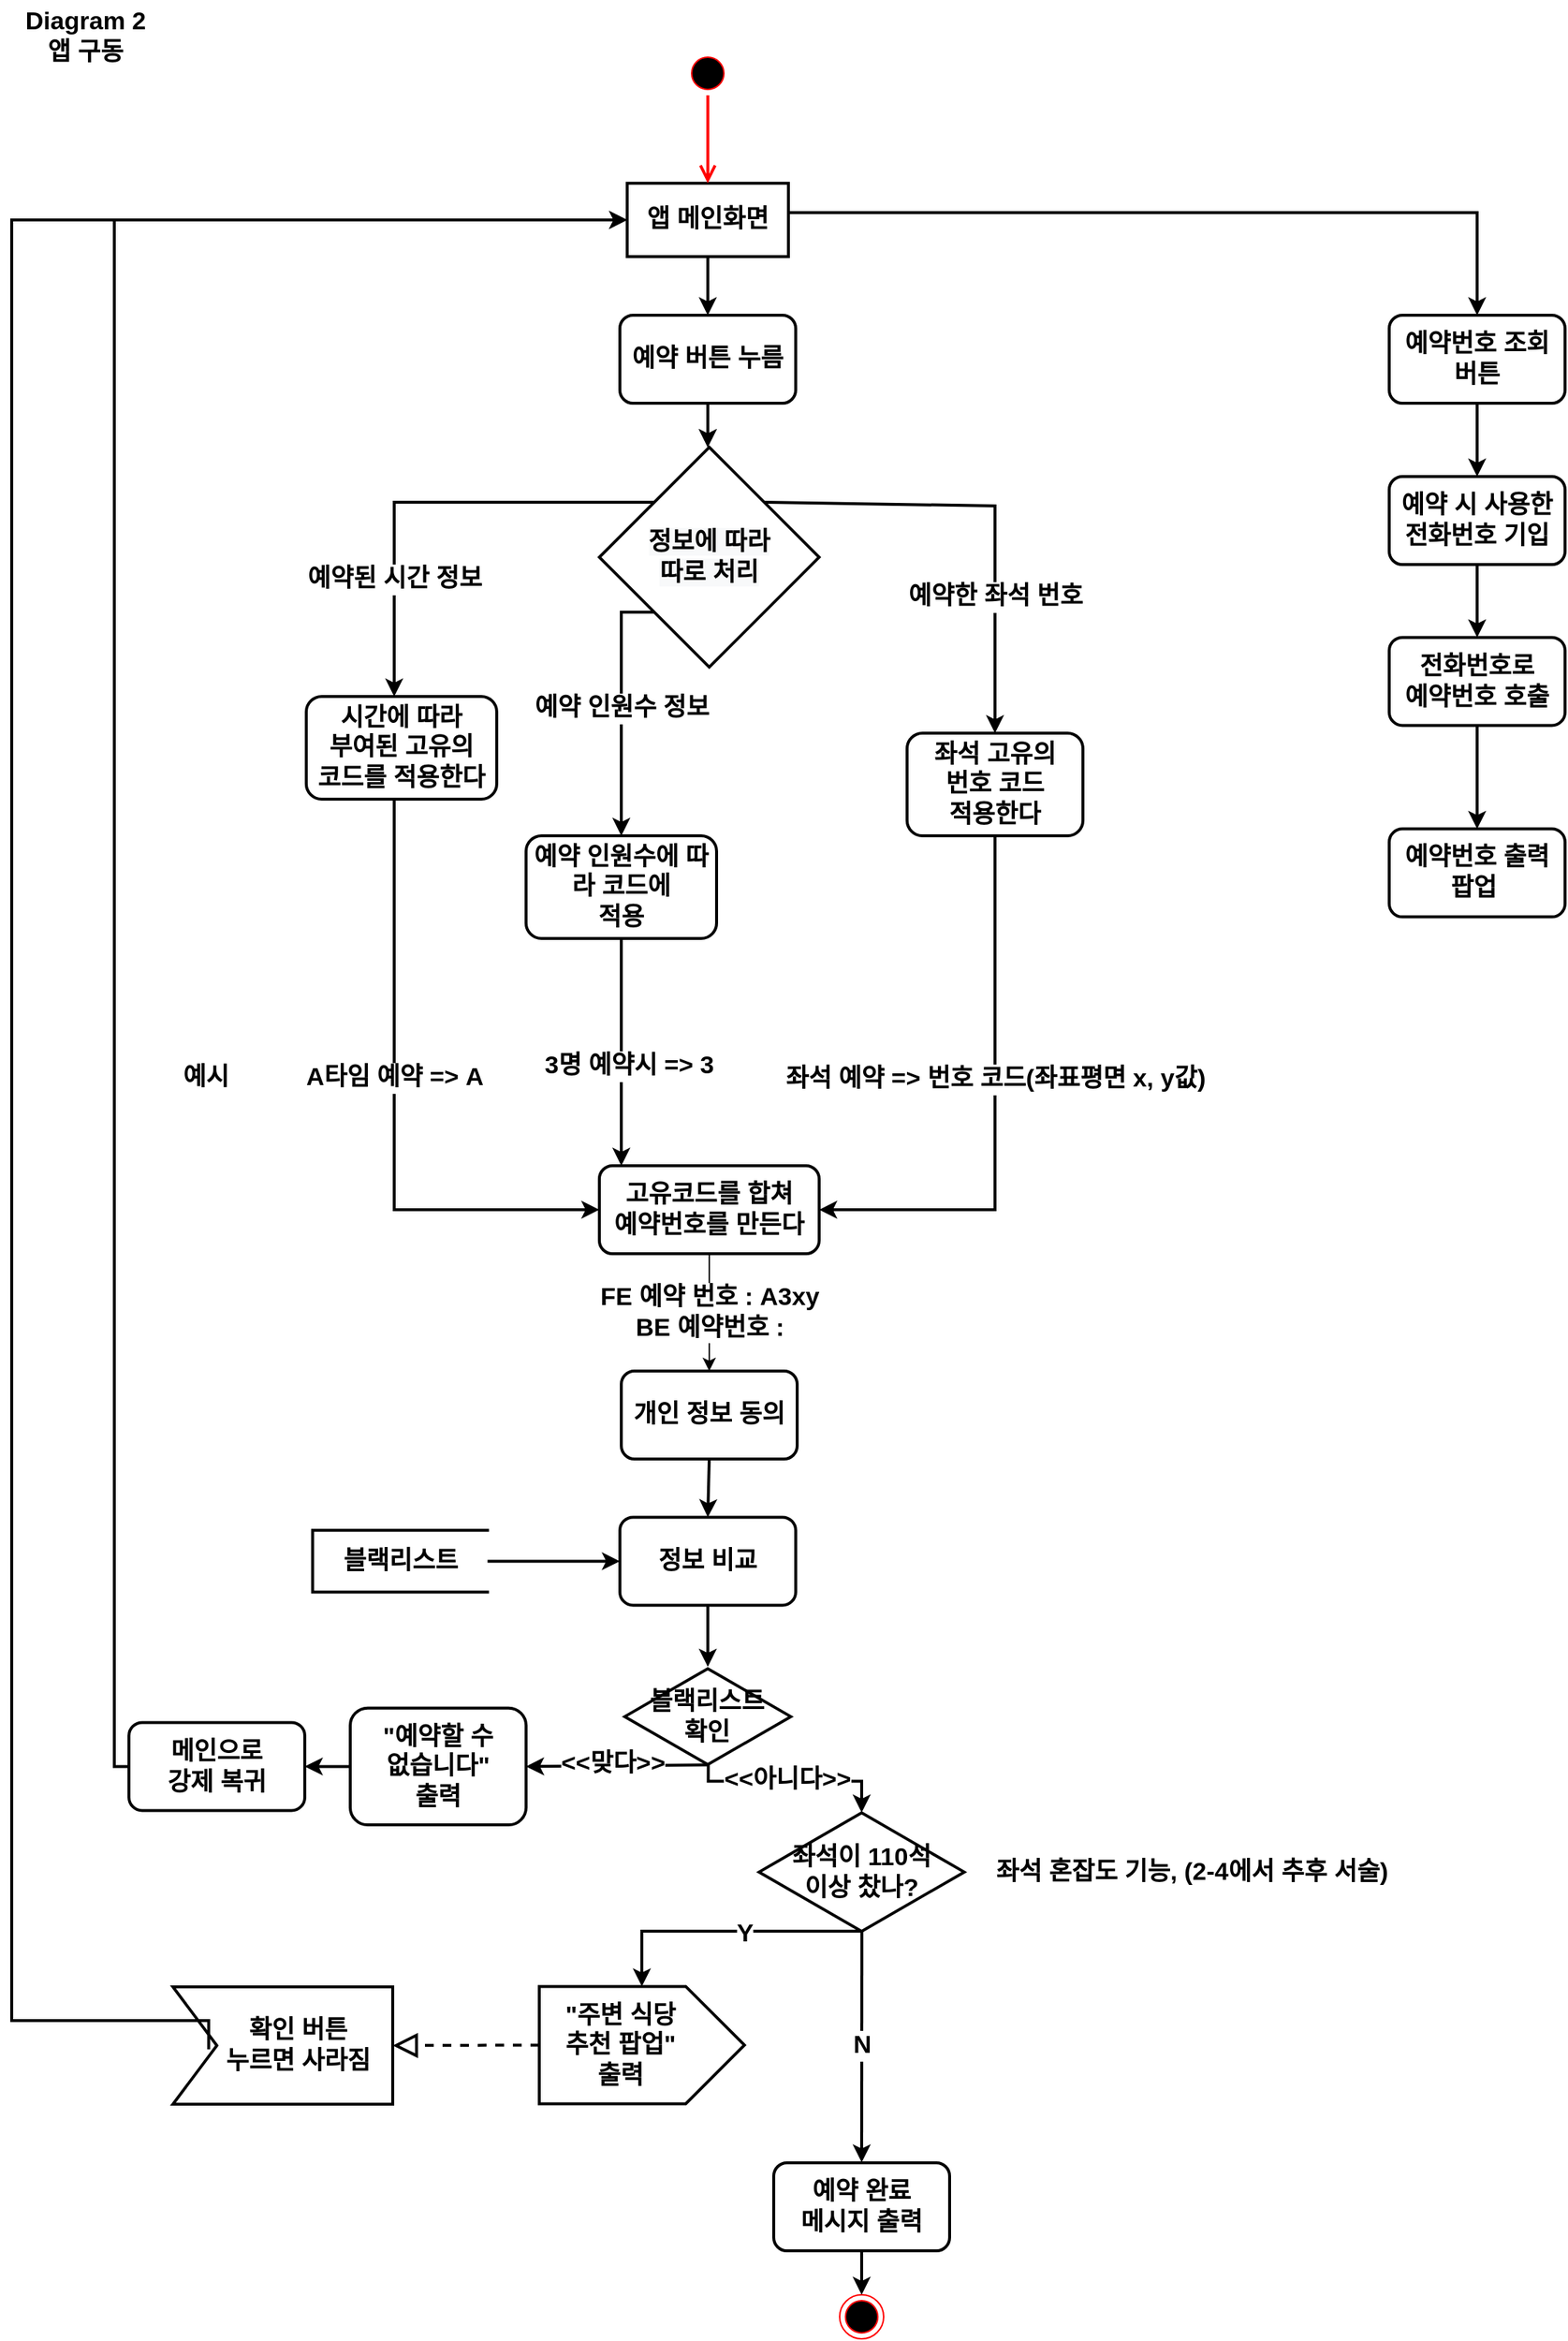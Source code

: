<mxfile version="17.4.5" type="github">
  <diagram id="OXkIRa2-YY4k-pXQrkS8" name="Page-1">
    <mxGraphModel dx="1887" dy="995" grid="1" gridSize="10" guides="1" tooltips="1" connect="1" arrows="1" fold="1" page="1" pageScale="1" pageWidth="827" pageHeight="1169" math="0" shadow="0">
      <root>
        <mxCell id="0" />
        <mxCell id="1" parent="0" />
        <mxCell id="Mc_krjjgkNhKQVEosxgI-1" value="&lt;font style=&quot;font-size: 17px;&quot;&gt;&lt;span style=&quot;font-size: 17px;&quot;&gt;Diagram 2&lt;/span&gt;&lt;br style=&quot;font-size: 17px;&quot;&gt;앱 구동&lt;br style=&quot;font-size: 17px;&quot;&gt;&lt;/font&gt;" style="text;html=1;align=center;verticalAlign=middle;resizable=0;points=[];autosize=1;strokeColor=none;fillColor=none;fontSize=17;fontStyle=1" parent="1" vertex="1">
          <mxGeometry x="70" y="55" width="100" height="50" as="geometry" />
        </mxCell>
        <mxCell id="Mc_krjjgkNhKQVEosxgI-2" value="앱 메인화면" style="rounded=0;whiteSpace=wrap;html=1;fontSize=17;fontStyle=1;strokeWidth=2;" parent="1" vertex="1">
          <mxGeometry x="490" y="180" width="110" height="50" as="geometry" />
        </mxCell>
        <mxCell id="Mc_krjjgkNhKQVEosxgI-7" value="" style="endArrow=classic;html=1;rounded=0;fontSize=17;entryX=0.5;entryY=0;entryDx=0;entryDy=0;exitX=0.5;exitY=1;exitDx=0;exitDy=0;fontStyle=1;strokeWidth=2;" parent="1" source="Mc_krjjgkNhKQVEosxgI-2" edge="1">
          <mxGeometry width="50" height="50" relative="1" as="geometry">
            <mxPoint x="560" y="290" as="sourcePoint" />
            <mxPoint x="545" y="270" as="targetPoint" />
          </mxGeometry>
        </mxCell>
        <mxCell id="Mc_krjjgkNhKQVEosxgI-8" value="" style="endArrow=classic;html=1;rounded=0;fontSize=17;entryX=0.5;entryY=0;entryDx=0;entryDy=0;exitX=0.5;exitY=1;exitDx=0;exitDy=0;fontStyle=1;strokeWidth=2;" parent="1" edge="1">
          <mxGeometry width="50" height="50" relative="1" as="geometry">
            <mxPoint x="545" y="330" as="sourcePoint" />
            <mxPoint x="544.99" y="360" as="targetPoint" />
          </mxGeometry>
        </mxCell>
        <mxCell id="Mc_krjjgkNhKQVEosxgI-9" value="" style="endArrow=classic;html=1;rounded=0;fontSize=17;entryX=0.5;entryY=0;entryDx=0;entryDy=0;exitX=0.5;exitY=1;exitDx=0;exitDy=0;fontStyle=1;startArrow=none;strokeWidth=2;" parent="1" source="3q4-ErVGuZIJLskHHzQT-7" target="3q4-ErVGuZIJLskHHzQT-3" edge="1">
          <mxGeometry width="50" height="50" relative="1" as="geometry">
            <mxPoint x="545" y="950" as="sourcePoint" />
            <mxPoint x="480" y="840" as="targetPoint" />
          </mxGeometry>
        </mxCell>
        <mxCell id="Mc_krjjgkNhKQVEosxgI-11" value="" style="shape=partialRectangle;whiteSpace=wrap;html=1;bottom=1;right=1;left=1;top=0;fillColor=none;routingCenterX=-0.5;fontSize=17;rotation=90;fontStyle=1;strokeWidth=2;" parent="1" vertex="1">
          <mxGeometry x="313.92" y="1060" width="42.18" height="119.38" as="geometry" />
        </mxCell>
        <mxCell id="Mc_krjjgkNhKQVEosxgI-12" value="블랙리스트" style="text;html=1;align=center;verticalAlign=middle;resizable=0;points=[];autosize=1;strokeColor=none;fillColor=none;fontSize=17;fontStyle=1;strokeWidth=2;" parent="1" vertex="1">
          <mxGeometry x="285" y="1104.69" width="100" height="30" as="geometry" />
        </mxCell>
        <mxCell id="Mc_krjjgkNhKQVEosxgI-13" value="" style="endArrow=classic;html=1;rounded=0;fontSize=17;entryX=0;entryY=0.5;entryDx=0;entryDy=0;exitX=0.5;exitY=0;exitDx=0;exitDy=0;fontStyle=1;strokeWidth=2;" parent="1" source="Mc_krjjgkNhKQVEosxgI-11" edge="1">
          <mxGeometry width="50" height="50" relative="1" as="geometry">
            <mxPoint x="410" y="1139.69" as="sourcePoint" />
            <mxPoint x="485" y="1119.69" as="targetPoint" />
          </mxGeometry>
        </mxCell>
        <mxCell id="Mc_krjjgkNhKQVEosxgI-14" value="&lt;div style=&quot;font-size: 17px;&quot;&gt;블랙리스트&lt;/div&gt;&lt;div style=&quot;font-size: 17px;&quot;&gt;확인&lt;/div&gt;" style="html=1;whiteSpace=wrap;aspect=fixed;shape=isoRectangle;fontSize=17;align=center;fontStyle=1;strokeWidth=2;" parent="1" vertex="1">
          <mxGeometry x="488.33" y="1191.69" width="113.33" height="68" as="geometry" />
        </mxCell>
        <mxCell id="Mc_krjjgkNhKQVEosxgI-15" value="&lt;span style=&quot;color: rgb(0 , 0 , 0) ; font-family: &amp;#34;helvetica&amp;#34; ; font-size: 17px ; font-style: normal ; letter-spacing: normal ; text-align: center ; text-indent: 0px ; text-transform: none ; word-spacing: 0px ; display: inline ; float: none&quot;&gt;FE 예약 번호 : A3xy&lt;/span&gt;&lt;br style=&quot;color: rgb(0 , 0 , 0) ; font-family: &amp;#34;helvetica&amp;#34; ; font-size: 17px ; font-style: normal ; letter-spacing: normal ; text-align: center ; text-indent: 0px ; text-transform: none ; word-spacing: 0px&quot;&gt;&lt;span style=&quot;color: rgb(0 , 0 , 0) ; font-family: &amp;#34;helvetica&amp;#34; ; font-size: 17px ; font-style: normal ; letter-spacing: normal ; text-align: center ; text-indent: 0px ; text-transform: none ; word-spacing: 0px ; display: inline ; float: none&quot;&gt;BE 예약번호 :&lt;/span&gt;" style="endArrow=classic;html=1;rounded=0;fontSize=17;exitX=0.5;exitY=1;exitDx=0;exitDy=0;entryX=0.5;entryY=0;entryDx=0;entryDy=0;fontStyle=1" parent="1" source="HhNQKhSK0bE4_6mPql5p-9" target="3q4-ErVGuZIJLskHHzQT-7" edge="1">
          <mxGeometry width="50" height="50" relative="1" as="geometry">
            <mxPoint x="524.99" y="940" as="sourcePoint" />
            <mxPoint x="524.996" y="980" as="targetPoint" />
          </mxGeometry>
        </mxCell>
        <mxCell id="Mc_krjjgkNhKQVEosxgI-16" value="" style="endArrow=classic;html=1;rounded=0;fontSize=17;exitX=0.5;exitY=1;exitDx=0;exitDy=0;fontStyle=1;strokeWidth=2;" parent="1" target="Mc_krjjgkNhKQVEosxgI-14" edge="1">
          <mxGeometry width="50" height="50" relative="1" as="geometry">
            <mxPoint x="545" y="1149.69" as="sourcePoint" />
            <mxPoint x="600" y="1199.69" as="targetPoint" />
          </mxGeometry>
        </mxCell>
        <mxCell id="Mc_krjjgkNhKQVEosxgI-21" value="" style="endArrow=classic;html=1;rounded=0;fontSize=17;entryX=1;entryY=0.5;entryDx=0;entryDy=0;exitX=0;exitY=0.5;exitDx=0;exitDy=0;fontStyle=1;strokeWidth=2;" parent="1" edge="1">
          <mxGeometry width="50" height="50" relative="1" as="geometry">
            <mxPoint x="330" y="1259.69" as="sourcePoint" />
            <mxPoint x="270" y="1259.69" as="targetPoint" />
          </mxGeometry>
        </mxCell>
        <mxCell id="Mc_krjjgkNhKQVEosxgI-22" value="" style="endArrow=classic;html=1;rounded=0;fontSize=17;exitX=0;exitY=0.5;exitDx=0;exitDy=0;entryX=0;entryY=0.5;entryDx=0;entryDy=0;edgeStyle=orthogonalEdgeStyle;fontStyle=1;strokeWidth=2;" parent="1" source="3q4-ErVGuZIJLskHHzQT-5" target="Mc_krjjgkNhKQVEosxgI-2" edge="1">
          <mxGeometry width="50" height="50" relative="1" as="geometry">
            <mxPoint x="40" y="600" as="sourcePoint" />
            <mxPoint x="90" y="550" as="targetPoint" />
          </mxGeometry>
        </mxCell>
        <mxCell id="Mc_krjjgkNhKQVEosxgI-27" value="좌석이 110석&lt;br style=&quot;font-size: 17px;&quot;&gt;이상 찼나?" style="html=1;whiteSpace=wrap;aspect=fixed;shape=isoRectangle;fontSize=17;fontStyle=1;strokeWidth=2;" parent="1" vertex="1">
          <mxGeometry x="580" y="1289.69" width="140" height="84" as="geometry" />
        </mxCell>
        <mxCell id="Mc_krjjgkNhKQVEosxgI-28" value="" style="endArrow=classic;html=1;rounded=0;fontSize=17;entryX=1;entryY=0.5;entryDx=0;entryDy=0;exitX=0.502;exitY=0.984;exitDx=0;exitDy=0;exitPerimeter=0;fontStyle=1;strokeWidth=2;" parent="1" target="3q4-ErVGuZIJLskHHzQT-4" edge="1">
          <mxGeometry width="50" height="50" relative="1" as="geometry">
            <mxPoint x="545.222" y="1258.602" as="sourcePoint" />
            <mxPoint x="420" y="1259.69" as="targetPoint" />
          </mxGeometry>
        </mxCell>
        <mxCell id="Mc_krjjgkNhKQVEosxgI-32" value="&amp;lt;&amp;lt;맞다&amp;gt;&amp;gt;" style="edgeLabel;html=1;align=center;verticalAlign=middle;resizable=0;points=[];fontSize=17;fontStyle=1" parent="Mc_krjjgkNhKQVEosxgI-28" vertex="1" connectable="0">
          <mxGeometry x="-0.166" relative="1" as="geometry">
            <mxPoint x="-13" y="-1" as="offset" />
          </mxGeometry>
        </mxCell>
        <mxCell id="Mc_krjjgkNhKQVEosxgI-31" value="" style="endArrow=classic;html=1;rounded=0;fontSize=17;exitX=0.503;exitY=0.978;exitDx=0;exitDy=0;exitPerimeter=0;edgeStyle=orthogonalEdgeStyle;entryX=0.5;entryY=0.017;entryDx=0;entryDy=0;entryPerimeter=0;fontStyle=1;strokeWidth=2;" parent="1" source="Mc_krjjgkNhKQVEosxgI-14" target="Mc_krjjgkNhKQVEosxgI-27" edge="1">
          <mxGeometry width="50" height="50" relative="1" as="geometry">
            <mxPoint x="603.33" y="1279.69" as="sourcePoint" />
            <mxPoint x="653.33" y="1229.69" as="targetPoint" />
            <Array as="points">
              <mxPoint x="545" y="1269.69" />
              <mxPoint x="650" y="1269.69" />
            </Array>
          </mxGeometry>
        </mxCell>
        <mxCell id="Mc_krjjgkNhKQVEosxgI-33" value="&amp;lt;&amp;lt;아니다&amp;gt;&amp;gt;" style="edgeLabel;html=1;align=center;verticalAlign=middle;resizable=0;points=[];fontSize=17;fontStyle=1" parent="Mc_krjjgkNhKQVEosxgI-31" vertex="1" connectable="0">
          <mxGeometry x="-0.243" relative="1" as="geometry">
            <mxPoint x="13" y="-1" as="offset" />
          </mxGeometry>
        </mxCell>
        <mxCell id="Mc_krjjgkNhKQVEosxgI-34" value="" style="shape=offPageConnector;whiteSpace=wrap;html=1;fontSize=17;rotation=-90;size=0.286;fontStyle=1;strokeWidth=2;" parent="1" vertex="1">
          <mxGeometry x="460" y="1379.69" width="80" height="140" as="geometry" />
        </mxCell>
        <mxCell id="Mc_krjjgkNhKQVEosxgI-35" value="&quot;주변 식당&lt;br style=&quot;font-size: 17px;&quot;&gt;추천 팝업&quot;&lt;br style=&quot;font-size: 17px;&quot;&gt;출력" style="text;html=1;align=center;verticalAlign=middle;resizable=0;points=[];autosize=1;strokeColor=none;fillColor=none;fontSize=17;fontStyle=1;strokeWidth=2;" parent="1" vertex="1">
          <mxGeometry x="435" y="1414.69" width="100" height="70" as="geometry" />
        </mxCell>
        <mxCell id="Mc_krjjgkNhKQVEosxgI-36" value="" style="edgeStyle=orthogonalEdgeStyle;elbow=horizontal;endArrow=classic;html=1;rounded=0;fontSize=17;exitX=0.506;exitY=0.98;exitDx=0;exitDy=0;exitPerimeter=0;entryX=1;entryY=0.5;entryDx=0;entryDy=0;fontStyle=1;strokeWidth=2;" parent="1" source="Mc_krjjgkNhKQVEosxgI-27" target="Mc_krjjgkNhKQVEosxgI-34" edge="1">
          <mxGeometry width="50" height="50" relative="1" as="geometry">
            <mxPoint x="440" y="1369.69" as="sourcePoint" />
            <mxPoint x="480" y="1389.69" as="targetPoint" />
          </mxGeometry>
        </mxCell>
        <mxCell id="Mc_krjjgkNhKQVEosxgI-37" value="Y" style="edgeLabel;html=1;align=center;verticalAlign=middle;resizable=0;points=[];fontSize=17;fontStyle=1" parent="Mc_krjjgkNhKQVEosxgI-36" vertex="1" connectable="0">
          <mxGeometry x="-0.074" relative="1" as="geometry">
            <mxPoint x="6" y="2" as="offset" />
          </mxGeometry>
        </mxCell>
        <mxCell id="Mc_krjjgkNhKQVEosxgI-38" value="" style="endArrow=classic;html=1;rounded=0;fontSize=17;entryX=0.5;entryY=0;entryDx=0;entryDy=0;exitX=0.501;exitY=0.98;exitDx=0;exitDy=0;exitPerimeter=0;fontStyle=1;strokeWidth=2;" parent="1" source="Mc_krjjgkNhKQVEosxgI-27" edge="1">
          <mxGeometry width="50" height="50" relative="1" as="geometry">
            <mxPoint x="660" y="1379.69" as="sourcePoint" />
            <mxPoint x="650" y="1529.69" as="targetPoint" />
          </mxGeometry>
        </mxCell>
        <mxCell id="Mc_krjjgkNhKQVEosxgI-40" value="N" style="edgeLabel;html=1;align=center;verticalAlign=middle;resizable=0;points=[];fontSize=17;fontStyle=1" parent="Mc_krjjgkNhKQVEosxgI-38" vertex="1" connectable="0">
          <mxGeometry x="-0.126" y="1" relative="1" as="geometry">
            <mxPoint x="-1" y="9" as="offset" />
          </mxGeometry>
        </mxCell>
        <mxCell id="Mc_krjjgkNhKQVEosxgI-42" value="" style="html=1;shadow=0;dashed=0;align=center;verticalAlign=middle;shape=mxgraph.arrows2.arrow;dy=0;dx=0;notch=30;fontSize=17;fontStyle=1;strokeWidth=2;" parent="1" vertex="1">
          <mxGeometry x="180" y="1410" width="150" height="80" as="geometry" />
        </mxCell>
        <mxCell id="Mc_krjjgkNhKQVEosxgI-43" value="확인 버튼&lt;br style=&quot;font-size: 17px;&quot;&gt;누르면 사라짐" style="text;html=1;align=center;verticalAlign=middle;resizable=0;points=[];autosize=1;strokeColor=none;fillColor=none;fontSize=17;fontStyle=1" parent="1" vertex="1">
          <mxGeometry x="205" y="1424.69" width="120" height="50" as="geometry" />
        </mxCell>
        <mxCell id="Mc_krjjgkNhKQVEosxgI-46" value="" style="endArrow=block;dashed=1;endFill=0;endSize=12;html=1;rounded=0;fontSize=17;exitX=0.5;exitY=0;exitDx=0;exitDy=0;entryX=1;entryY=0.5;entryDx=0;entryDy=0;entryPerimeter=0;fontStyle=1;strokeWidth=2;" parent="1" source="Mc_krjjgkNhKQVEosxgI-34" target="Mc_krjjgkNhKQVEosxgI-42" edge="1">
          <mxGeometry width="160" relative="1" as="geometry">
            <mxPoint x="270" y="1550" as="sourcePoint" />
            <mxPoint x="430" y="1550" as="targetPoint" />
          </mxGeometry>
        </mxCell>
        <mxCell id="3q4-ErVGuZIJLskHHzQT-6" value="" style="edgeStyle=orthogonalEdgeStyle;rounded=0;orthogonalLoop=1;jettySize=auto;html=1;fontSize=17;entryX=0.5;entryY=0;entryDx=0;entryDy=0;fontStyle=1;strokeWidth=2;" parent="1" source="3q4-ErVGuZIJLskHHzQT-1" edge="1">
          <mxGeometry relative="1" as="geometry">
            <mxPoint x="544.99" y="360" as="targetPoint" />
          </mxGeometry>
        </mxCell>
        <mxCell id="3q4-ErVGuZIJLskHHzQT-1" value="&lt;font style=&quot;font-size: 17px;&quot;&gt;예약 버튼 누름&lt;/font&gt;" style="rounded=1;whiteSpace=wrap;html=1;labelBackgroundColor=#ffffff;fontStyle=1;fontSize=17;strokeWidth=2;" parent="1" vertex="1">
          <mxGeometry x="484.99" y="270" width="120" height="60" as="geometry" />
        </mxCell>
        <mxCell id="3q4-ErVGuZIJLskHHzQT-3" value="정보 비교" style="rounded=1;whiteSpace=wrap;html=1;labelBackgroundColor=#ffffff;fontSize=17;fontStyle=1;strokeWidth=2;" parent="1" vertex="1">
          <mxGeometry x="485" y="1089.69" width="120" height="60" as="geometry" />
        </mxCell>
        <mxCell id="3q4-ErVGuZIJLskHHzQT-4" value="&quot;예약할 수 &lt;br style=&quot;font-size: 17px;&quot;&gt;없습니다&quot; &lt;br style=&quot;font-size: 17px;&quot;&gt;출력" style="rounded=1;whiteSpace=wrap;html=1;labelBackgroundColor=#ffffff;fontSize=17;fontStyle=1;strokeWidth=2;" parent="1" vertex="1">
          <mxGeometry x="301" y="1219.85" width="120" height="79.69" as="geometry" />
        </mxCell>
        <mxCell id="3q4-ErVGuZIJLskHHzQT-5" value="메인으로&lt;br style=&quot;font-size: 17px;&quot;&gt;강제 복귀" style="rounded=1;whiteSpace=wrap;html=1;labelBackgroundColor=#ffffff;fontSize=17;fontStyle=1;strokeWidth=2;" parent="1" vertex="1">
          <mxGeometry x="150" y="1229.69" width="120" height="60" as="geometry" />
        </mxCell>
        <mxCell id="3q4-ErVGuZIJLskHHzQT-8" value="" style="ellipse;html=1;shape=startState;fillColor=#000000;strokeColor=#ff0000;labelBackgroundColor=#ffffff;fontSize=17;fontStyle=1" parent="1" vertex="1">
          <mxGeometry x="530" y="90" width="30" height="30" as="geometry" />
        </mxCell>
        <mxCell id="3q4-ErVGuZIJLskHHzQT-9" value="" style="edgeStyle=orthogonalEdgeStyle;html=1;verticalAlign=bottom;endArrow=open;endSize=8;strokeColor=#ff0000;rounded=0;fontSize=17;fontStyle=1;strokeWidth=2;" parent="1" source="3q4-ErVGuZIJLskHHzQT-8" edge="1">
          <mxGeometry relative="1" as="geometry">
            <mxPoint x="545" y="180" as="targetPoint" />
          </mxGeometry>
        </mxCell>
        <mxCell id="3q4-ErVGuZIJLskHHzQT-10" value="" style="ellipse;html=1;shape=endState;fillColor=#000000;strokeColor=#ff0000;labelBackgroundColor=#ffffff;fontSize=17;fontStyle=1" parent="1" vertex="1">
          <mxGeometry x="635" y="1620" width="30" height="30" as="geometry" />
        </mxCell>
        <mxCell id="3q4-ErVGuZIJLskHHzQT-11" value="" style="endArrow=classic;html=1;rounded=0;fontSize=17;exitX=0.5;exitY=1;exitDx=0;exitDy=0;entryX=0.5;entryY=0;entryDx=0;entryDy=0;fontStyle=1;strokeWidth=2;" parent="1" target="3q4-ErVGuZIJLskHHzQT-10" edge="1">
          <mxGeometry width="50" height="50" relative="1" as="geometry">
            <mxPoint x="650" y="1589.69" as="sourcePoint" />
            <mxPoint x="554.997" y="1201.69" as="targetPoint" />
          </mxGeometry>
        </mxCell>
        <mxCell id="3q4-ErVGuZIJLskHHzQT-12" value="" style="endArrow=classic;html=1;rounded=0;fontSize=17;exitX=-0.005;exitY=0.558;exitDx=0;exitDy=0;entryX=0;entryY=0.5;entryDx=0;entryDy=0;edgeStyle=orthogonalEdgeStyle;exitPerimeter=0;fontStyle=1;strokeWidth=2;" parent="1" source="Mc_krjjgkNhKQVEosxgI-43" target="Mc_krjjgkNhKQVEosxgI-2" edge="1">
          <mxGeometry width="50" height="50" relative="1" as="geometry">
            <mxPoint x="160" y="729.69" as="sourcePoint" />
            <mxPoint x="500" y="215" as="targetPoint" />
            <Array as="points">
              <mxPoint x="70" y="1433" />
              <mxPoint x="70" y="205" />
            </Array>
          </mxGeometry>
        </mxCell>
        <mxCell id="3q4-ErVGuZIJLskHHzQT-13" value="예약 완료&lt;br style=&quot;font-size: 17px;&quot;&gt;메시지 출력" style="rounded=1;whiteSpace=wrap;html=1;labelBackgroundColor=#ffffff;fontSize=17;fontStyle=1;strokeWidth=2;" parent="1" vertex="1">
          <mxGeometry x="590" y="1530" width="120" height="60" as="geometry" />
        </mxCell>
        <mxCell id="mVvzNJm-mHIIu-5cLUpC-1" value="" style="edgeStyle=orthogonalEdgeStyle;rounded=0;orthogonalLoop=1;jettySize=auto;html=1;fontStyle=1;fontSize=17;strokeWidth=2;" parent="1" source="mVvzNJm-mHIIu-5cLUpC-2" target="mVvzNJm-mHIIu-5cLUpC-4" edge="1">
          <mxGeometry relative="1" as="geometry" />
        </mxCell>
        <mxCell id="mVvzNJm-mHIIu-5cLUpC-2" value="예약번호 조회&lt;br style=&quot;font-size: 17px;&quot;&gt;버튼" style="whiteSpace=wrap;html=1;fontSize=17;rounded=1;fontStyle=1;strokeWidth=2;" parent="1" vertex="1">
          <mxGeometry x="1010" y="270.0" width="120" height="60" as="geometry" />
        </mxCell>
        <mxCell id="mVvzNJm-mHIIu-5cLUpC-3" value="" style="edgeStyle=orthogonalEdgeStyle;rounded=0;orthogonalLoop=1;jettySize=auto;html=1;fontStyle=1;fontSize=17;strokeWidth=2;" parent="1" source="mVvzNJm-mHIIu-5cLUpC-4" target="mVvzNJm-mHIIu-5cLUpC-6" edge="1">
          <mxGeometry relative="1" as="geometry" />
        </mxCell>
        <mxCell id="mVvzNJm-mHIIu-5cLUpC-4" value="예약 시 사용한 전화번호 기입" style="whiteSpace=wrap;html=1;fontSize=17;rounded=1;fontStyle=1;strokeWidth=2;" parent="1" vertex="1">
          <mxGeometry x="1010" y="380.0" width="120" height="60" as="geometry" />
        </mxCell>
        <mxCell id="mVvzNJm-mHIIu-5cLUpC-5" value="" style="edgeStyle=orthogonalEdgeStyle;rounded=0;orthogonalLoop=1;jettySize=auto;html=1;fontStyle=1;fontSize=17;strokeWidth=2;" parent="1" source="mVvzNJm-mHIIu-5cLUpC-6" target="mVvzNJm-mHIIu-5cLUpC-7" edge="1">
          <mxGeometry relative="1" as="geometry" />
        </mxCell>
        <mxCell id="mVvzNJm-mHIIu-5cLUpC-6" value="전화번호로 &lt;br style=&quot;font-size: 17px;&quot;&gt;예약번호 호출" style="whiteSpace=wrap;html=1;fontSize=17;rounded=1;fontStyle=1;strokeWidth=2;" parent="1" vertex="1">
          <mxGeometry x="1010" y="489.69" width="120" height="60" as="geometry" />
        </mxCell>
        <mxCell id="mVvzNJm-mHIIu-5cLUpC-7" value="예약번호 출력 팝업&amp;nbsp;" style="whiteSpace=wrap;html=1;fontSize=17;rounded=1;fontStyle=1;strokeWidth=2;" parent="1" vertex="1">
          <mxGeometry x="1010" y="620.31" width="120" height="60" as="geometry" />
        </mxCell>
        <mxCell id="mVvzNJm-mHIIu-5cLUpC-9" value="" style="endArrow=classic;html=1;rounded=0;fontStyle=1;fontSize=17;strokeWidth=2;" parent="1" target="mVvzNJm-mHIIu-5cLUpC-2" edge="1">
          <mxGeometry width="50" height="50" relative="1" as="geometry">
            <mxPoint x="600" y="200" as="sourcePoint" />
            <mxPoint x="840" y="205" as="targetPoint" />
            <Array as="points">
              <mxPoint x="1070" y="200" />
            </Array>
          </mxGeometry>
        </mxCell>
        <mxCell id="s5cxBOMNiKuwJhkxbcvT-1" value="&lt;font style=&quot;font-size: 17px;&quot;&gt;좌석 혼잡도 기능, (2-4에서 추후 서술)&lt;/font&gt;" style="text;html=1;align=center;verticalAlign=middle;resizable=0;points=[];autosize=1;strokeColor=none;fillColor=none;fontStyle=1;fontSize=17;" parent="1" vertex="1">
          <mxGeometry x="725" y="1316.69" width="300" height="30" as="geometry" />
        </mxCell>
        <mxCell id="HhNQKhSK0bE4_6mPql5p-1" value="시간에 따라 &lt;br style=&quot;font-size: 17px;&quot;&gt;부여된 고유의&lt;br style=&quot;font-size: 17px;&quot;&gt;코드를 적용한다" style="rounded=1;whiteSpace=wrap;html=1;fontSize=17;fontStyle=1;strokeWidth=2;" parent="1" vertex="1">
          <mxGeometry x="270.99" y="530" width="130" height="70" as="geometry" />
        </mxCell>
        <mxCell id="HhNQKhSK0bE4_6mPql5p-2" value="예약된 시간 정보" style="edgeStyle=segmentEdgeStyle;endArrow=classic;html=1;rounded=0;fontSize=17;exitX=0;exitY=0;exitDx=0;exitDy=0;fontStyle=1;strokeWidth=2;" parent="1" source="HhNQKhSK0bE4_6mPql5p-10" edge="1">
          <mxGeometry x="0.484" width="50" height="50" relative="1" as="geometry">
            <mxPoint x="466.19" y="404.64" as="sourcePoint" />
            <mxPoint x="330.99" y="530" as="targetPoint" />
            <Array as="points">
              <mxPoint x="330.99" y="397" />
              <mxPoint x="330.99" y="530" />
            </Array>
            <mxPoint as="offset" />
          </mxGeometry>
        </mxCell>
        <mxCell id="HhNQKhSK0bE4_6mPql5p-3" value="예약한 좌석 번호" style="endArrow=classic;html=1;rounded=0;fontSize=17;entryX=0.5;entryY=0;entryDx=0;entryDy=0;exitX=1;exitY=0;exitDx=0;exitDy=0;fontStyle=1;strokeWidth=2;" parent="1" source="HhNQKhSK0bE4_6mPql5p-10" target="HhNQKhSK0bE4_6mPql5p-4" edge="1">
          <mxGeometry x="0.404" width="50" height="50" relative="1" as="geometry">
            <mxPoint x="630.99" y="510" as="sourcePoint" />
            <mxPoint x="660.99" y="570" as="targetPoint" />
            <Array as="points">
              <mxPoint x="740.99" y="400" />
            </Array>
            <mxPoint as="offset" />
          </mxGeometry>
        </mxCell>
        <mxCell id="HhNQKhSK0bE4_6mPql5p-4" value="좌석 고유의 &lt;br style=&quot;font-size: 17px;&quot;&gt;번호 코드 &lt;br style=&quot;font-size: 17px;&quot;&gt;적용한다" style="rounded=1;whiteSpace=wrap;html=1;fontSize=17;fontStyle=1;strokeWidth=2;" parent="1" vertex="1">
          <mxGeometry x="680.99" y="555" width="120" height="70" as="geometry" />
        </mxCell>
        <mxCell id="HhNQKhSK0bE4_6mPql5p-5" value="예시&amp;nbsp;" style="text;html=1;strokeColor=none;fillColor=none;align=center;verticalAlign=middle;whiteSpace=wrap;rounded=0;fontSize=17;fontStyle=1" parent="1" vertex="1">
          <mxGeometry x="180" y="760.0" width="50" height="60" as="geometry" />
        </mxCell>
        <mxCell id="HhNQKhSK0bE4_6mPql5p-6" value="예약 인원수 정보" style="edgeStyle=segmentEdgeStyle;endArrow=classic;html=1;rounded=0;fontSize=17;exitX=0;exitY=1;exitDx=0;exitDy=0;entryX=0.5;entryY=0;entryDx=0;entryDy=0;fontStyle=1;strokeWidth=2;" parent="1" source="HhNQKhSK0bE4_6mPql5p-10" target="HhNQKhSK0bE4_6mPql5p-7" edge="1">
          <mxGeometry width="50" height="50" relative="1" as="geometry">
            <mxPoint x="622.19" y="405.36" as="sourcePoint" />
            <mxPoint x="740.99" y="480" as="targetPoint" />
          </mxGeometry>
        </mxCell>
        <mxCell id="HhNQKhSK0bE4_6mPql5p-7" value="예약 인원수에 따라 코드에 &lt;br style=&quot;font-size: 17px;&quot;&gt;적용" style="rounded=1;whiteSpace=wrap;html=1;fontSize=17;fontStyle=1;strokeWidth=2;" parent="1" vertex="1">
          <mxGeometry x="420.99" y="625" width="130" height="70" as="geometry" />
        </mxCell>
        <mxCell id="HhNQKhSK0bE4_6mPql5p-9" value="고유코드를 합쳐 &lt;br style=&quot;font-size: 17px;&quot;&gt;예약번호를 만든다" style="rounded=1;whiteSpace=wrap;html=1;fontSize=17;fontStyle=1;strokeWidth=2;" parent="1" vertex="1">
          <mxGeometry x="470.99" y="850" width="150" height="60" as="geometry" />
        </mxCell>
        <mxCell id="HhNQKhSK0bE4_6mPql5p-10" value="&#xa;&#xa;&lt;span style=&quot;color: rgb(0, 0, 0); font-family: helvetica; font-size: 17px; font-style: normal; letter-spacing: normal; text-align: center; text-indent: 0px; text-transform: none; word-spacing: 0px; background-color: rgb(248, 249, 250); display: inline; float: none;&quot;&gt;정보에 따라&lt;/span&gt;&lt;br style=&quot;color: rgb(0, 0, 0); font-family: helvetica; font-size: 17px; font-style: normal; letter-spacing: normal; text-align: center; text-indent: 0px; text-transform: none; word-spacing: 0px; background-color: rgb(248, 249, 250);&quot;&gt;&lt;span style=&quot;color: rgb(0, 0, 0); font-family: helvetica; font-size: 17px; font-style: normal; letter-spacing: normal; text-align: center; text-indent: 0px; text-transform: none; word-spacing: 0px; background-color: rgb(248, 249, 250); display: inline; float: none;&quot;&gt;따로 처리&lt;/span&gt;&#xa;&#xa;" style="rhombus;whiteSpace=wrap;html=1;fontSize=17;fontStyle=1;strokeWidth=2;" parent="1" vertex="1">
          <mxGeometry x="470.99" y="360" width="150" height="150" as="geometry" />
        </mxCell>
        <mxCell id="HhNQKhSK0bE4_6mPql5p-11" value="A타임 예약 =&amp;gt; A" style="edgeStyle=segmentEdgeStyle;endArrow=classic;html=1;rounded=0;fontSize=17;entryX=0;entryY=0.5;entryDx=0;entryDy=0;fontStyle=1;strokeWidth=2;" parent="1" target="HhNQKhSK0bE4_6mPql5p-9" edge="1">
          <mxGeometry x="-0.095" width="50" height="50" relative="1" as="geometry">
            <mxPoint x="330.99" y="600" as="sourcePoint" />
            <mxPoint x="440.99" y="880" as="targetPoint" />
            <Array as="points">
              <mxPoint x="330.99" y="600" />
              <mxPoint x="330.99" y="880" />
            </Array>
            <mxPoint as="offset" />
          </mxGeometry>
        </mxCell>
        <mxCell id="HhNQKhSK0bE4_6mPql5p-12" value="좌석 예약 =&amp;gt; 번호 코드(좌표평면 x, y값)" style="endArrow=classic;html=1;rounded=0;fontSize=17;entryX=1;entryY=0.5;entryDx=0;entryDy=0;exitX=0.5;exitY=1;exitDx=0;exitDy=0;fontStyle=1;strokeWidth=2;" parent="1" source="HhNQKhSK0bE4_6mPql5p-4" target="HhNQKhSK0bE4_6mPql5p-9" edge="1">
          <mxGeometry x="-0.12" width="50" height="50" relative="1" as="geometry">
            <mxPoint x="545.99" y="740" as="sourcePoint" />
            <mxPoint x="520.99" y="690" as="targetPoint" />
            <mxPoint y="1" as="offset" />
            <Array as="points">
              <mxPoint x="740.99" y="880" />
            </Array>
          </mxGeometry>
        </mxCell>
        <mxCell id="HhNQKhSK0bE4_6mPql5p-13" value="3명 예약시 =&amp;gt; 3" style="edgeStyle=segmentEdgeStyle;endArrow=classic;html=1;rounded=0;fontSize=17;exitX=0.5;exitY=1;exitDx=0;exitDy=0;fontStyle=1;strokeWidth=2;" parent="1" source="HhNQKhSK0bE4_6mPql5p-7" target="HhNQKhSK0bE4_6mPql5p-9" edge="1">
          <mxGeometry x="0.118" y="5" width="50" height="50" relative="1" as="geometry">
            <mxPoint x="470.99" y="800" as="sourcePoint" />
            <mxPoint x="520.99" y="750" as="targetPoint" />
            <Array as="points">
              <mxPoint x="486" y="780" />
              <mxPoint x="486" y="780" />
            </Array>
            <mxPoint y="1" as="offset" />
          </mxGeometry>
        </mxCell>
        <mxCell id="3q4-ErVGuZIJLskHHzQT-7" value="개인 정보 동의" style="rounded=1;whiteSpace=wrap;html=1;labelBackgroundColor=#ffffff;fontSize=17;fontStyle=1;strokeWidth=2;" parent="1" vertex="1">
          <mxGeometry x="485.99" y="990" width="120" height="60" as="geometry" />
        </mxCell>
      </root>
    </mxGraphModel>
  </diagram>
</mxfile>
